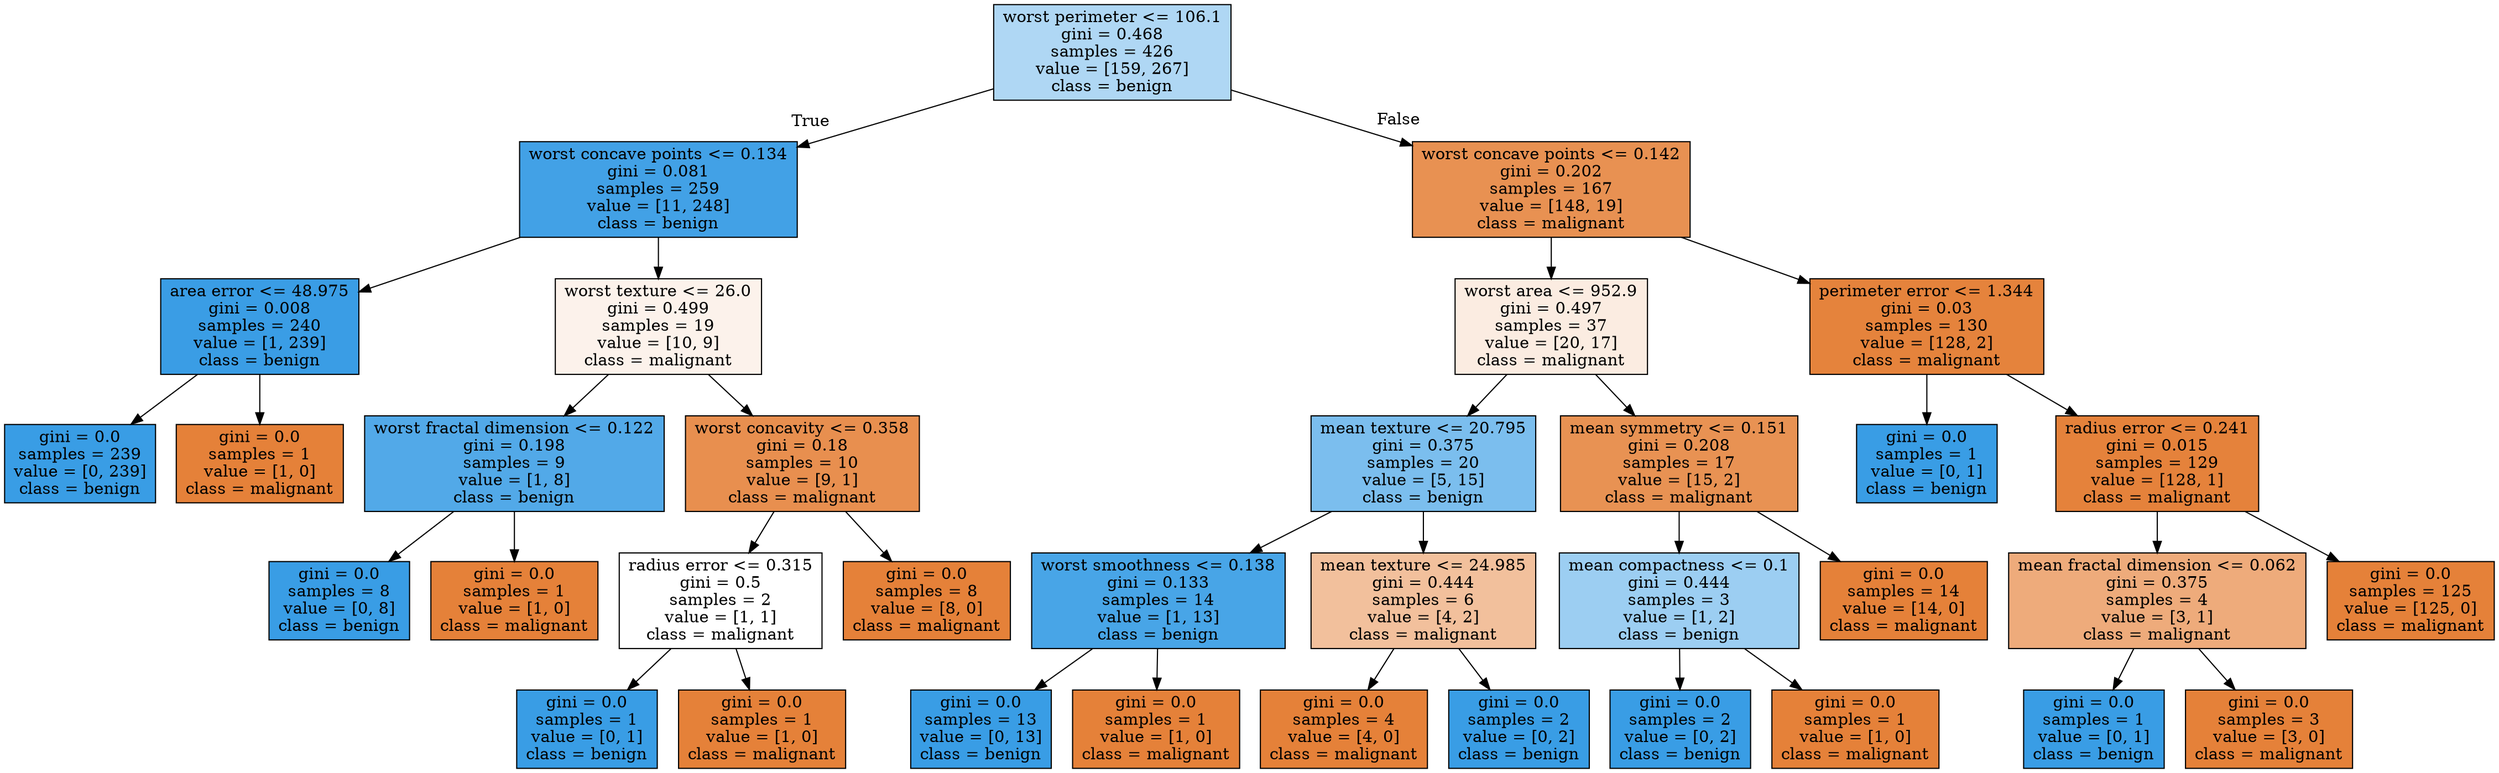 digraph Tree {
node [shape=box, style="filled", color="black"] ;
0 [label="worst perimeter <= 106.1\ngini = 0.468\nsamples = 426\nvalue = [159, 267]\nclass = benign", fillcolor="#afd7f4"] ;
1 [label="worst concave points <= 0.134\ngini = 0.081\nsamples = 259\nvalue = [11, 248]\nclass = benign", fillcolor="#42a1e6"] ;
0 -> 1 [labeldistance=2.5, labelangle=45, headlabel="True"] ;
2 [label="area error <= 48.975\ngini = 0.008\nsamples = 240\nvalue = [1, 239]\nclass = benign", fillcolor="#3a9de5"] ;
1 -> 2 ;
3 [label="gini = 0.0\nsamples = 239\nvalue = [0, 239]\nclass = benign", fillcolor="#399de5"] ;
2 -> 3 ;
4 [label="gini = 0.0\nsamples = 1\nvalue = [1, 0]\nclass = malignant", fillcolor="#e58139"] ;
2 -> 4 ;
5 [label="worst texture <= 26.0\ngini = 0.499\nsamples = 19\nvalue = [10, 9]\nclass = malignant", fillcolor="#fcf2eb"] ;
1 -> 5 ;
6 [label="worst fractal dimension <= 0.122\ngini = 0.198\nsamples = 9\nvalue = [1, 8]\nclass = benign", fillcolor="#52a9e8"] ;
5 -> 6 ;
7 [label="gini = 0.0\nsamples = 8\nvalue = [0, 8]\nclass = benign", fillcolor="#399de5"] ;
6 -> 7 ;
8 [label="gini = 0.0\nsamples = 1\nvalue = [1, 0]\nclass = malignant", fillcolor="#e58139"] ;
6 -> 8 ;
9 [label="worst concavity <= 0.358\ngini = 0.18\nsamples = 10\nvalue = [9, 1]\nclass = malignant", fillcolor="#e88f4f"] ;
5 -> 9 ;
10 [label="radius error <= 0.315\ngini = 0.5\nsamples = 2\nvalue = [1, 1]\nclass = malignant", fillcolor="#ffffff"] ;
9 -> 10 ;
11 [label="gini = 0.0\nsamples = 1\nvalue = [0, 1]\nclass = benign", fillcolor="#399de5"] ;
10 -> 11 ;
12 [label="gini = 0.0\nsamples = 1\nvalue = [1, 0]\nclass = malignant", fillcolor="#e58139"] ;
10 -> 12 ;
13 [label="gini = 0.0\nsamples = 8\nvalue = [8, 0]\nclass = malignant", fillcolor="#e58139"] ;
9 -> 13 ;
14 [label="worst concave points <= 0.142\ngini = 0.202\nsamples = 167\nvalue = [148, 19]\nclass = malignant", fillcolor="#e89152"] ;
0 -> 14 [labeldistance=2.5, labelangle=-45, headlabel="False"] ;
15 [label="worst area <= 952.9\ngini = 0.497\nsamples = 37\nvalue = [20, 17]\nclass = malignant", fillcolor="#fbece1"] ;
14 -> 15 ;
16 [label="mean texture <= 20.795\ngini = 0.375\nsamples = 20\nvalue = [5, 15]\nclass = benign", fillcolor="#7bbeee"] ;
15 -> 16 ;
17 [label="worst smoothness <= 0.138\ngini = 0.133\nsamples = 14\nvalue = [1, 13]\nclass = benign", fillcolor="#48a5e7"] ;
16 -> 17 ;
18 [label="gini = 0.0\nsamples = 13\nvalue = [0, 13]\nclass = benign", fillcolor="#399de5"] ;
17 -> 18 ;
19 [label="gini = 0.0\nsamples = 1\nvalue = [1, 0]\nclass = malignant", fillcolor="#e58139"] ;
17 -> 19 ;
20 [label="mean texture <= 24.985\ngini = 0.444\nsamples = 6\nvalue = [4, 2]\nclass = malignant", fillcolor="#f2c09c"] ;
16 -> 20 ;
21 [label="gini = 0.0\nsamples = 4\nvalue = [4, 0]\nclass = malignant", fillcolor="#e58139"] ;
20 -> 21 ;
22 [label="gini = 0.0\nsamples = 2\nvalue = [0, 2]\nclass = benign", fillcolor="#399de5"] ;
20 -> 22 ;
23 [label="mean symmetry <= 0.151\ngini = 0.208\nsamples = 17\nvalue = [15, 2]\nclass = malignant", fillcolor="#e89253"] ;
15 -> 23 ;
24 [label="mean compactness <= 0.1\ngini = 0.444\nsamples = 3\nvalue = [1, 2]\nclass = benign", fillcolor="#9ccef2"] ;
23 -> 24 ;
25 [label="gini = 0.0\nsamples = 2\nvalue = [0, 2]\nclass = benign", fillcolor="#399de5"] ;
24 -> 25 ;
26 [label="gini = 0.0\nsamples = 1\nvalue = [1, 0]\nclass = malignant", fillcolor="#e58139"] ;
24 -> 26 ;
27 [label="gini = 0.0\nsamples = 14\nvalue = [14, 0]\nclass = malignant", fillcolor="#e58139"] ;
23 -> 27 ;
28 [label="perimeter error <= 1.344\ngini = 0.03\nsamples = 130\nvalue = [128, 2]\nclass = malignant", fillcolor="#e5833c"] ;
14 -> 28 ;
29 [label="gini = 0.0\nsamples = 1\nvalue = [0, 1]\nclass = benign", fillcolor="#399de5"] ;
28 -> 29 ;
30 [label="radius error <= 0.241\ngini = 0.015\nsamples = 129\nvalue = [128, 1]\nclass = malignant", fillcolor="#e5823b"] ;
28 -> 30 ;
31 [label="mean fractal dimension <= 0.062\ngini = 0.375\nsamples = 4\nvalue = [3, 1]\nclass = malignant", fillcolor="#eeab7b"] ;
30 -> 31 ;
32 [label="gini = 0.0\nsamples = 1\nvalue = [0, 1]\nclass = benign", fillcolor="#399de5"] ;
31 -> 32 ;
33 [label="gini = 0.0\nsamples = 3\nvalue = [3, 0]\nclass = malignant", fillcolor="#e58139"] ;
31 -> 33 ;
34 [label="gini = 0.0\nsamples = 125\nvalue = [125, 0]\nclass = malignant", fillcolor="#e58139"] ;
30 -> 34 ;
}